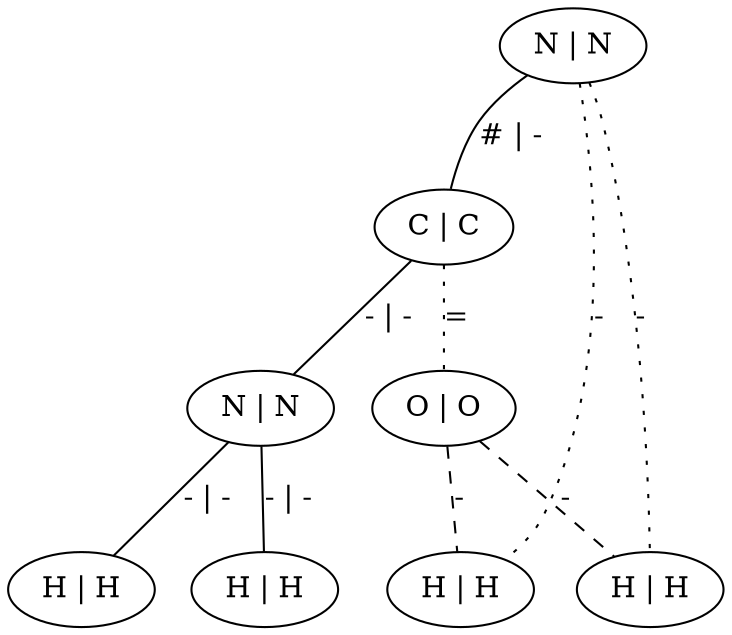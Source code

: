 graph G {
	0 [ label="N | N" ]
	1 [ label="C | C" ]
	2 [ label="N | N" ]
	3 [ label="H | H" ]
	4 [ label="H | H" ]
	5 [ label="O | O" ]
	6 [ label="H | H" ]
	7 [ label="H | H" ]
	0 -- 1 [ label="# | -" ]
	0 -- 6 [ style=dotted label="-" ]
	0 -- 7 [ style=dotted label="-" ]
	1 -- 2 [ label="- | -" ]
	1 -- 5 [ style=dotted label="=" ]
	2 -- 3 [ label="- | -" ]
	2 -- 4 [ label="- | -" ]
	5 -- 6 [ style=dashed label="-" ]
	5 -- 7 [ style=dashed label="-" ]
}
